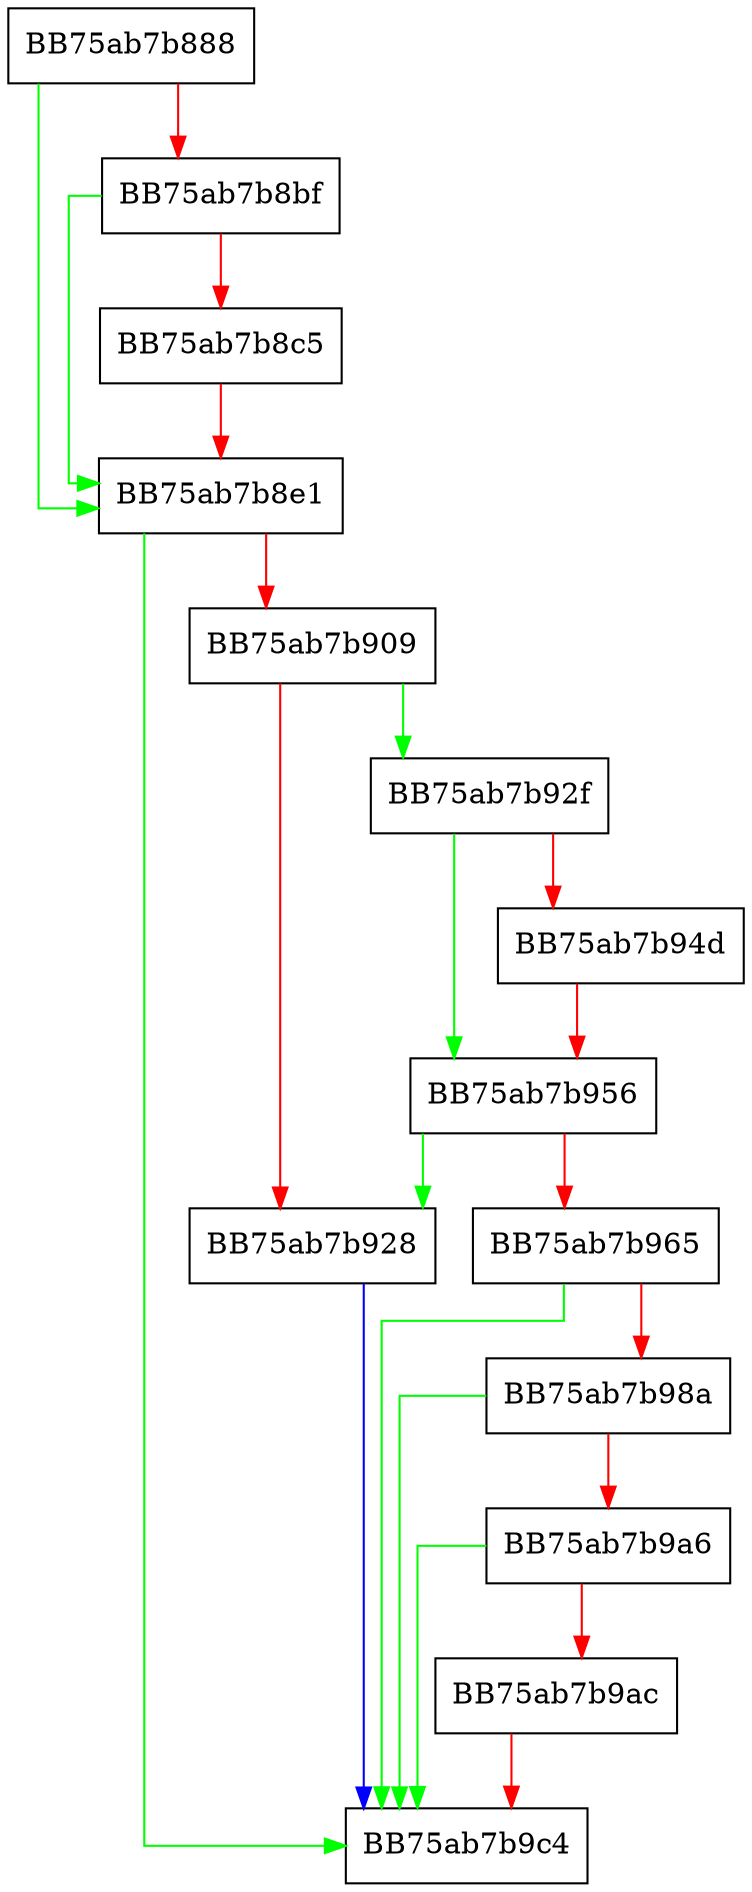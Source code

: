 digraph GetFileFromCleanStore {
  node [shape="box"];
  graph [splines=ortho];
  BB75ab7b888 -> BB75ab7b8e1 [color="green"];
  BB75ab7b888 -> BB75ab7b8bf [color="red"];
  BB75ab7b8bf -> BB75ab7b8e1 [color="green"];
  BB75ab7b8bf -> BB75ab7b8c5 [color="red"];
  BB75ab7b8c5 -> BB75ab7b8e1 [color="red"];
  BB75ab7b8e1 -> BB75ab7b9c4 [color="green"];
  BB75ab7b8e1 -> BB75ab7b909 [color="red"];
  BB75ab7b909 -> BB75ab7b92f [color="green"];
  BB75ab7b909 -> BB75ab7b928 [color="red"];
  BB75ab7b928 -> BB75ab7b9c4 [color="blue"];
  BB75ab7b92f -> BB75ab7b956 [color="green"];
  BB75ab7b92f -> BB75ab7b94d [color="red"];
  BB75ab7b94d -> BB75ab7b956 [color="red"];
  BB75ab7b956 -> BB75ab7b928 [color="green"];
  BB75ab7b956 -> BB75ab7b965 [color="red"];
  BB75ab7b965 -> BB75ab7b9c4 [color="green"];
  BB75ab7b965 -> BB75ab7b98a [color="red"];
  BB75ab7b98a -> BB75ab7b9c4 [color="green"];
  BB75ab7b98a -> BB75ab7b9a6 [color="red"];
  BB75ab7b9a6 -> BB75ab7b9c4 [color="green"];
  BB75ab7b9a6 -> BB75ab7b9ac [color="red"];
  BB75ab7b9ac -> BB75ab7b9c4 [color="red"];
}